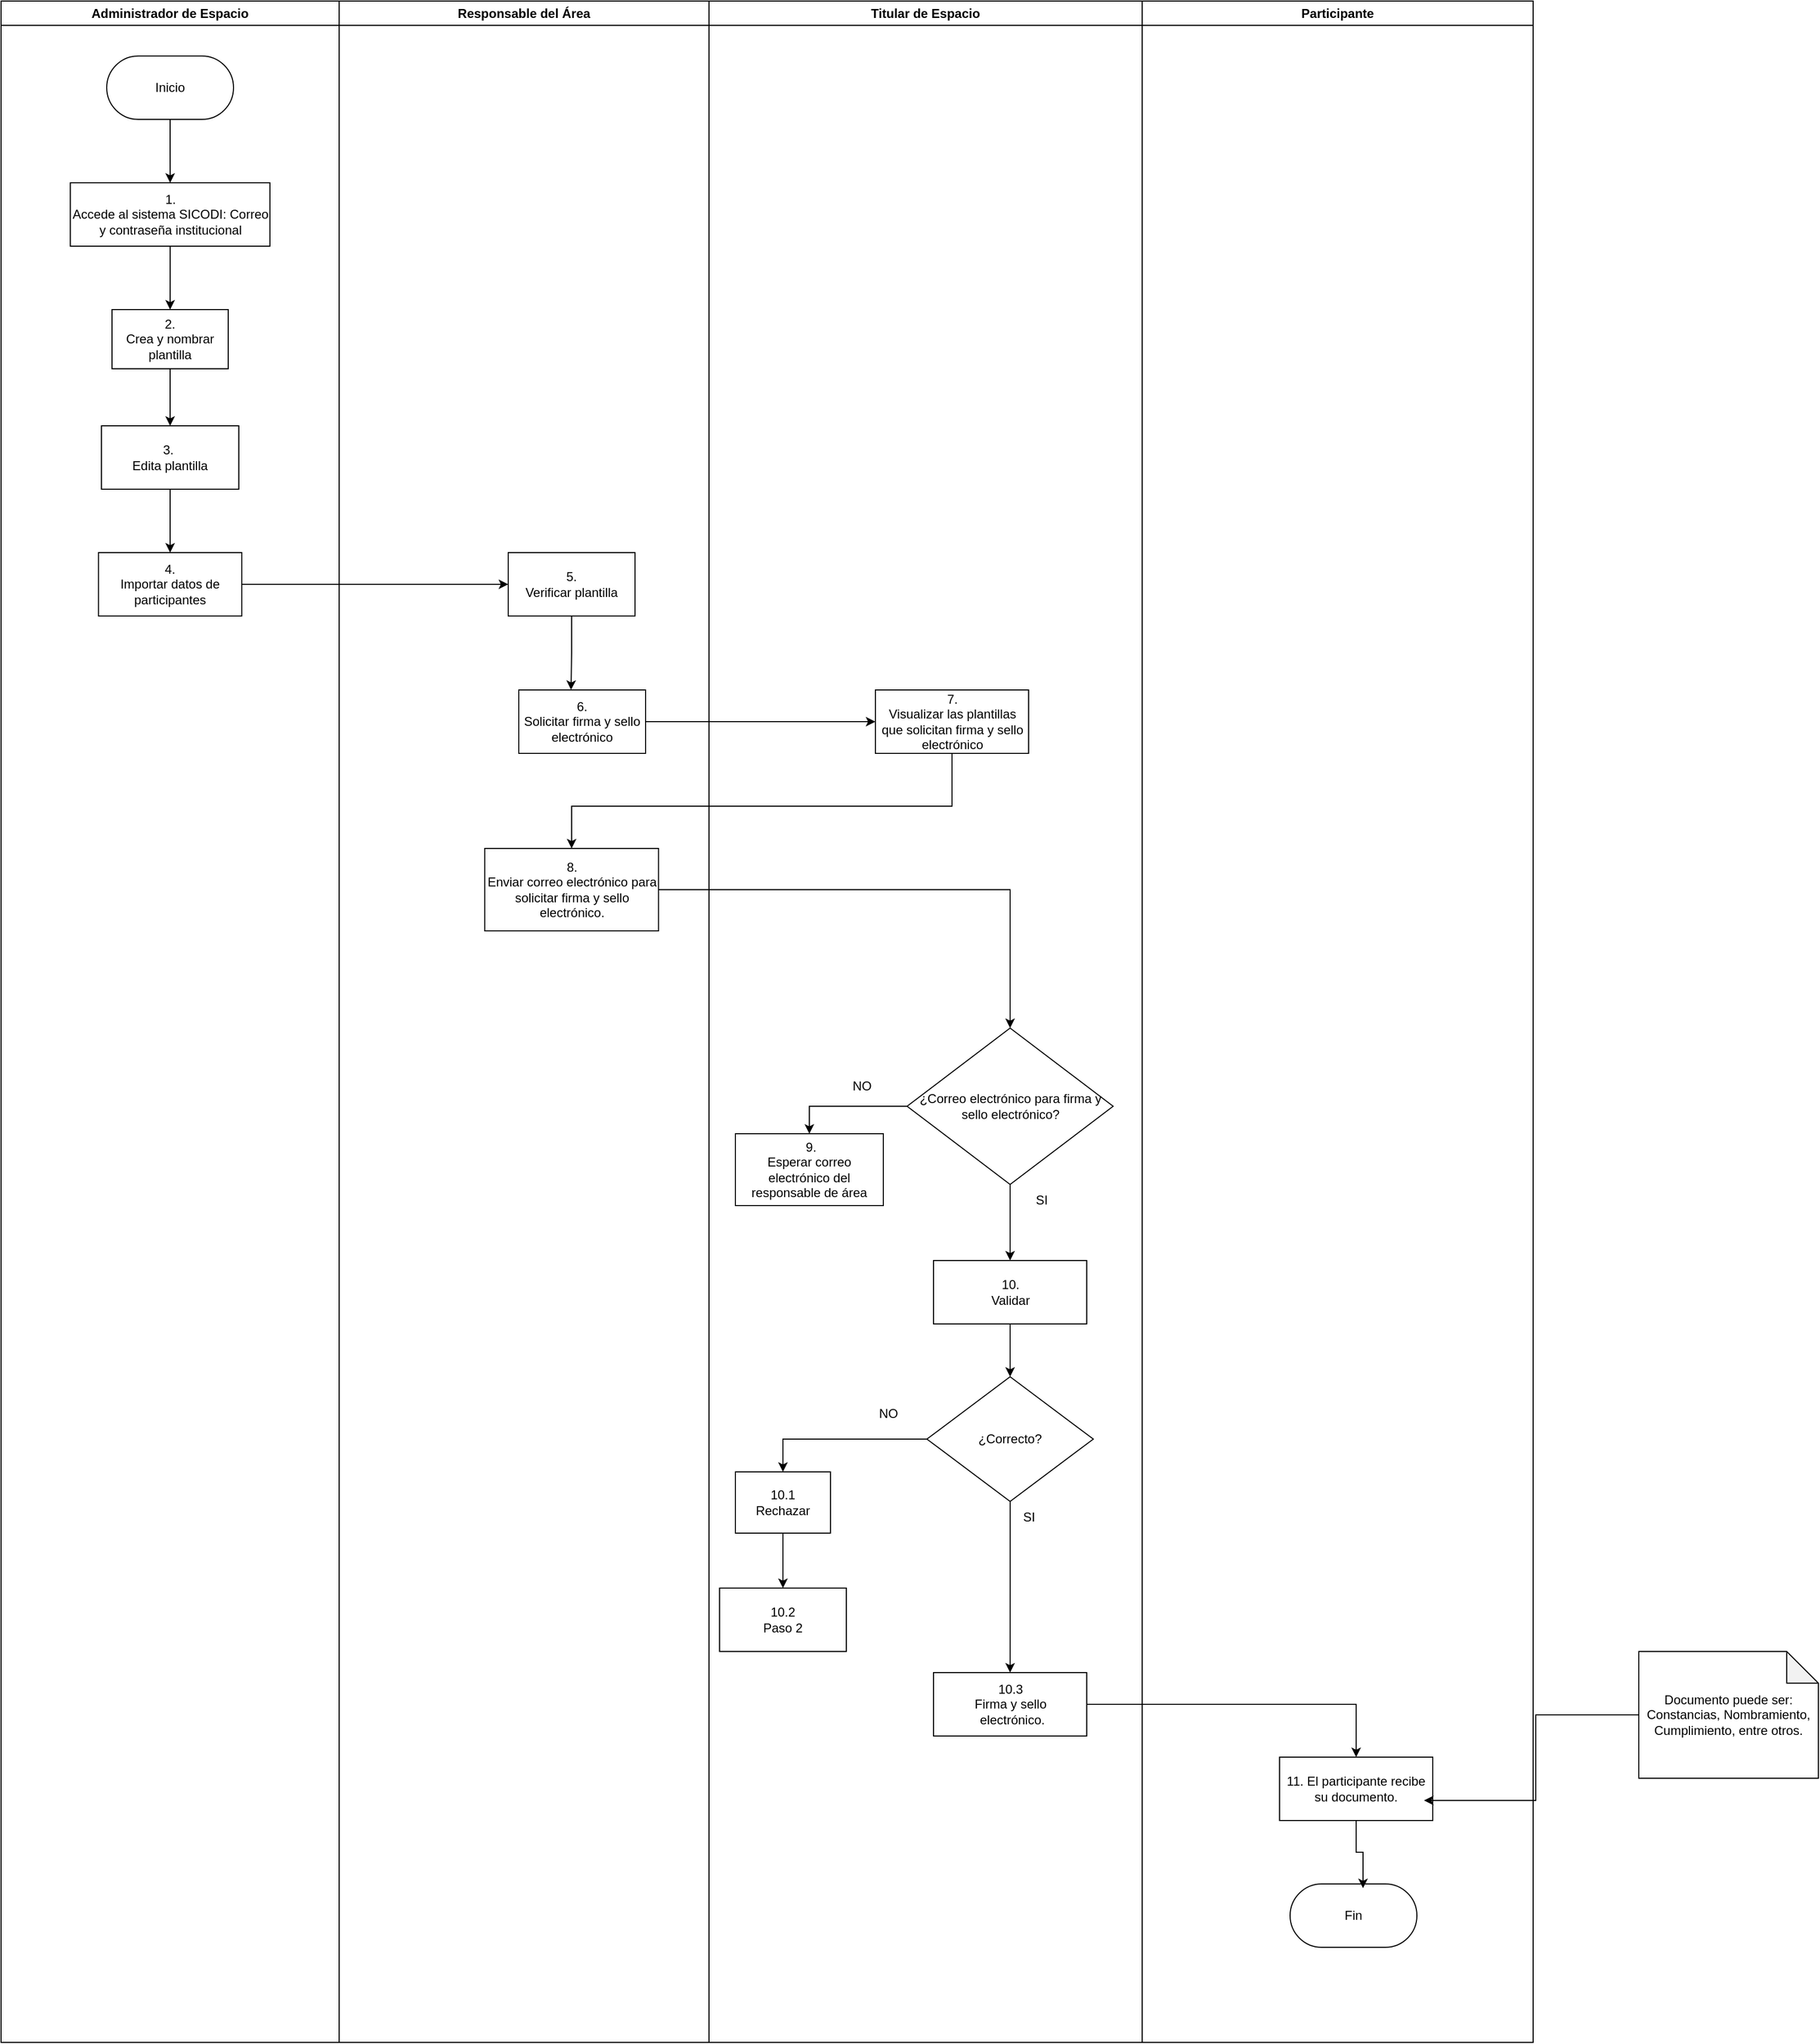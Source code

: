 <mxfile version="26.0.5">
  <diagram name="Page-1" id="e7e014a7-5840-1c2e-5031-d8a46d1fe8dd">
    <mxGraphModel dx="1729" dy="949" grid="1" gridSize="10" guides="1" tooltips="1" connect="1" arrows="1" fold="1" page="1" pageScale="1" pageWidth="1169" pageHeight="826" background="none" math="0" shadow="0">
      <root>
        <mxCell id="0" />
        <mxCell id="1" parent="0" />
        <mxCell id="2" value="Administrador de Espacio" style="swimlane;whiteSpace=wrap" parent="1" vertex="1">
          <mxGeometry y="128" width="320" height="1932" as="geometry" />
        </mxCell>
        <mxCell id="5J1f-jiPpOXVaAHq2X4_-67" style="edgeStyle=orthogonalEdgeStyle;rounded=0;orthogonalLoop=1;jettySize=auto;html=1;" parent="2" source="fzZ7-fXXEc63i02S0-_m-42" target="fzZ7-fXXEc63i02S0-_m-44" edge="1">
          <mxGeometry relative="1" as="geometry" />
        </mxCell>
        <mxCell id="fzZ7-fXXEc63i02S0-_m-42" value="Inicio" style="rounded=1;whiteSpace=wrap;html=1;arcSize=50;" parent="2" vertex="1">
          <mxGeometry x="100.01" y="52" width="120" height="60" as="geometry" />
        </mxCell>
        <mxCell id="5J1f-jiPpOXVaAHq2X4_-68" style="edgeStyle=orthogonalEdgeStyle;rounded=0;orthogonalLoop=1;jettySize=auto;html=1;entryX=0.5;entryY=0;entryDx=0;entryDy=0;" parent="2" source="fzZ7-fXXEc63i02S0-_m-44" target="fzZ7-fXXEc63i02S0-_m-46" edge="1">
          <mxGeometry relative="1" as="geometry" />
        </mxCell>
        <mxCell id="fzZ7-fXXEc63i02S0-_m-44" value="&lt;div align=&quot;center&quot;&gt;1.&lt;br&gt;&lt;/div&gt;&lt;div&gt;Accede al sistema SICODI: Correo y contraseña institucional&lt;/div&gt;" style="rounded=0;whiteSpace=wrap;html=1;" parent="2" vertex="1">
          <mxGeometry x="65.57" y="172" width="188.87" height="60" as="geometry" />
        </mxCell>
        <mxCell id="5J1f-jiPpOXVaAHq2X4_-69" style="edgeStyle=orthogonalEdgeStyle;rounded=0;orthogonalLoop=1;jettySize=auto;html=1;entryX=0.5;entryY=0;entryDx=0;entryDy=0;" parent="2" source="fzZ7-fXXEc63i02S0-_m-46" target="5J1f-jiPpOXVaAHq2X4_-41" edge="1">
          <mxGeometry relative="1" as="geometry" />
        </mxCell>
        <mxCell id="fzZ7-fXXEc63i02S0-_m-46" value="&lt;div&gt;2.&lt;br&gt;&lt;/div&gt;&lt;div&gt;Crea y nombrar plantilla&lt;br&gt;&lt;/div&gt;" style="rounded=0;whiteSpace=wrap;html=1;" parent="2" vertex="1">
          <mxGeometry x="105.01" y="292" width="110" height="56" as="geometry" />
        </mxCell>
        <mxCell id="5J1f-jiPpOXVaAHq2X4_-70" style="edgeStyle=orthogonalEdgeStyle;rounded=0;orthogonalLoop=1;jettySize=auto;html=1;exitX=0.5;exitY=1;exitDx=0;exitDy=0;entryX=0.5;entryY=0;entryDx=0;entryDy=0;" parent="2" source="5J1f-jiPpOXVaAHq2X4_-41" target="5J1f-jiPpOXVaAHq2X4_-42" edge="1">
          <mxGeometry relative="1" as="geometry" />
        </mxCell>
        <mxCell id="5J1f-jiPpOXVaAHq2X4_-41" value="&lt;div&gt;3.&amp;nbsp;&lt;/div&gt;&lt;div&gt;Edita plantilla&lt;/div&gt;" style="rounded=0;whiteSpace=wrap;html=1;" parent="2" vertex="1">
          <mxGeometry x="95.01" y="402" width="130" height="60" as="geometry" />
        </mxCell>
        <mxCell id="5J1f-jiPpOXVaAHq2X4_-42" value="&lt;div&gt;4.&lt;/div&gt;&lt;div&gt;Importar datos de participantes&lt;br&gt;&lt;/div&gt;" style="rounded=0;whiteSpace=wrap;html=1;" parent="2" vertex="1">
          <mxGeometry x="92.23" y="522" width="135.57" height="60" as="geometry" />
        </mxCell>
        <mxCell id="3" value="Responsable del Área" style="swimlane;whiteSpace=wrap" parent="1" vertex="1">
          <mxGeometry x="320" y="128" width="350" height="1932" as="geometry" />
        </mxCell>
        <mxCell id="5J1f-jiPpOXVaAHq2X4_-43" value="&lt;div&gt;5.&lt;/div&gt;&lt;div&gt;Verificar plantilla&lt;br&gt;&lt;/div&gt;" style="rounded=0;whiteSpace=wrap;html=1;" parent="3" vertex="1">
          <mxGeometry x="160" y="522" width="120" height="60" as="geometry" />
        </mxCell>
        <mxCell id="5J1f-jiPpOXVaAHq2X4_-44" value="&lt;div&gt;6.&lt;/div&gt;&lt;div&gt;Solicitar firma y sello electrónico&lt;br&gt;&lt;/div&gt;" style="rounded=0;whiteSpace=wrap;html=1;" parent="3" vertex="1">
          <mxGeometry x="170" y="652" width="120" height="60" as="geometry" />
        </mxCell>
        <mxCell id="5J1f-jiPpOXVaAHq2X4_-45" value="&lt;div&gt;8.&lt;/div&gt;Enviar correo electrónico para solicitar firma y sello electrónico." style="rounded=0;whiteSpace=wrap;html=1;" parent="3" vertex="1">
          <mxGeometry x="137.75" y="802" width="164.5" height="78" as="geometry" />
        </mxCell>
        <mxCell id="5J1f-jiPpOXVaAHq2X4_-72" style="edgeStyle=orthogonalEdgeStyle;rounded=0;orthogonalLoop=1;jettySize=auto;html=1;entryX=0.412;entryY=-0.002;entryDx=0;entryDy=0;entryPerimeter=0;" parent="3" source="5J1f-jiPpOXVaAHq2X4_-43" target="5J1f-jiPpOXVaAHq2X4_-44" edge="1">
          <mxGeometry relative="1" as="geometry" />
        </mxCell>
        <mxCell id="4" value="Titular de Espacio" style="swimlane;whiteSpace=wrap" parent="1" vertex="1">
          <mxGeometry x="670" y="128" width="410" height="1932" as="geometry" />
        </mxCell>
        <mxCell id="5J1f-jiPpOXVaAHq2X4_-46" value="&lt;div&gt;7.&lt;/div&gt;&lt;div&gt;Visualizar las plantillas que solicitan firma y sello electrónico&lt;br&gt;&lt;/div&gt;" style="rounded=0;whiteSpace=wrap;html=1;" parent="4" vertex="1">
          <mxGeometry x="157.5" y="652" width="145" height="60" as="geometry" />
        </mxCell>
        <mxCell id="5J1f-jiPpOXVaAHq2X4_-49" style="edgeStyle=orthogonalEdgeStyle;rounded=0;orthogonalLoop=1;jettySize=auto;html=1;entryX=0.5;entryY=0;entryDx=0;entryDy=0;" parent="4" source="5J1f-jiPpOXVaAHq2X4_-47" target="5J1f-jiPpOXVaAHq2X4_-48" edge="1">
          <mxGeometry relative="1" as="geometry" />
        </mxCell>
        <mxCell id="5J1f-jiPpOXVaAHq2X4_-50" style="edgeStyle=orthogonalEdgeStyle;rounded=0;orthogonalLoop=1;jettySize=auto;html=1;entryX=0.5;entryY=0;entryDx=0;entryDy=0;" parent="4" source="5J1f-jiPpOXVaAHq2X4_-47" target="5J1f-jiPpOXVaAHq2X4_-51" edge="1">
          <mxGeometry relative="1" as="geometry">
            <mxPoint x="285" y="1182" as="targetPoint" />
          </mxGeometry>
        </mxCell>
        <mxCell id="5J1f-jiPpOXVaAHq2X4_-47" value="¿Correo electrónico para firma y sello electrónico?" style="rhombus;whiteSpace=wrap;html=1;" parent="4" vertex="1">
          <mxGeometry x="187.5" y="972" width="195" height="148" as="geometry" />
        </mxCell>
        <mxCell id="5J1f-jiPpOXVaAHq2X4_-48" value="&lt;div&gt;&amp;nbsp;9.&lt;/div&gt;&lt;div&gt;Esperar correo electrónico del responsable de área&lt;/div&gt;" style="rounded=0;whiteSpace=wrap;html=1;" parent="4" vertex="1">
          <mxGeometry x="25" y="1072" width="140" height="68" as="geometry" />
        </mxCell>
        <mxCell id="5J1f-jiPpOXVaAHq2X4_-61" style="edgeStyle=orthogonalEdgeStyle;rounded=0;orthogonalLoop=1;jettySize=auto;html=1;entryX=0.5;entryY=0;entryDx=0;entryDy=0;" parent="4" source="5J1f-jiPpOXVaAHq2X4_-51" target="5J1f-jiPpOXVaAHq2X4_-52" edge="1">
          <mxGeometry relative="1" as="geometry" />
        </mxCell>
        <mxCell id="5J1f-jiPpOXVaAHq2X4_-51" value="10.&lt;br&gt;&lt;div&gt;Validar&lt;/div&gt;" style="rounded=0;whiteSpace=wrap;html=1;" parent="4" vertex="1">
          <mxGeometry x="212.5" y="1192" width="145" height="60" as="geometry" />
        </mxCell>
        <mxCell id="5J1f-jiPpOXVaAHq2X4_-56" style="edgeStyle=orthogonalEdgeStyle;rounded=0;orthogonalLoop=1;jettySize=auto;html=1;entryX=0.5;entryY=0;entryDx=0;entryDy=0;" parent="4" source="5J1f-jiPpOXVaAHq2X4_-52" target="5J1f-jiPpOXVaAHq2X4_-54" edge="1">
          <mxGeometry relative="1" as="geometry" />
        </mxCell>
        <mxCell id="5J1f-jiPpOXVaAHq2X4_-57" style="edgeStyle=orthogonalEdgeStyle;rounded=0;orthogonalLoop=1;jettySize=auto;html=1;" parent="4" source="5J1f-jiPpOXVaAHq2X4_-52" target="5J1f-jiPpOXVaAHq2X4_-53" edge="1">
          <mxGeometry relative="1" as="geometry" />
        </mxCell>
        <mxCell id="5J1f-jiPpOXVaAHq2X4_-52" value="¿Correcto?" style="rhombus;whiteSpace=wrap;html=1;" parent="4" vertex="1">
          <mxGeometry x="206.25" y="1302" width="157.5" height="118" as="geometry" />
        </mxCell>
        <mxCell id="5J1f-jiPpOXVaAHq2X4_-53" value="&lt;div&gt;10.3&lt;/div&gt;&lt;div&gt;Firma y sello&lt;/div&gt;&amp;nbsp;electrónico." style="rounded=0;whiteSpace=wrap;html=1;" parent="4" vertex="1">
          <mxGeometry x="212.5" y="1582" width="145" height="60" as="geometry" />
        </mxCell>
        <mxCell id="5J1f-jiPpOXVaAHq2X4_-58" style="edgeStyle=orthogonalEdgeStyle;rounded=0;orthogonalLoop=1;jettySize=auto;html=1;" parent="4" source="5J1f-jiPpOXVaAHq2X4_-54" target="5J1f-jiPpOXVaAHq2X4_-55" edge="1">
          <mxGeometry relative="1" as="geometry" />
        </mxCell>
        <mxCell id="5J1f-jiPpOXVaAHq2X4_-54" value="&lt;div&gt;10.1&lt;br&gt;&lt;/div&gt;&lt;div&gt;Rechazar&lt;/div&gt;" style="rounded=0;whiteSpace=wrap;html=1;" parent="4" vertex="1">
          <mxGeometry x="25" y="1392" width="90" height="58" as="geometry" />
        </mxCell>
        <mxCell id="5J1f-jiPpOXVaAHq2X4_-55" value="10.2&lt;br&gt;&lt;div&gt;Paso 2&lt;/div&gt;" style="rounded=0;whiteSpace=wrap;html=1;" parent="4" vertex="1">
          <mxGeometry x="10" y="1502" width="120" height="60" as="geometry" />
        </mxCell>
        <mxCell id="TSnaIQm4iTl3TKL8E2NF-4" value="NO" style="text;html=1;align=center;verticalAlign=middle;whiteSpace=wrap;rounded=0;" parent="4" vertex="1">
          <mxGeometry x="115" y="1012" width="60" height="30" as="geometry" />
        </mxCell>
        <mxCell id="TSnaIQm4iTl3TKL8E2NF-5" value="SI" style="text;html=1;align=center;verticalAlign=middle;whiteSpace=wrap;rounded=0;" parent="4" vertex="1">
          <mxGeometry x="285" y="1120" width="60" height="30" as="geometry" />
        </mxCell>
        <mxCell id="TSnaIQm4iTl3TKL8E2NF-6" value="NO" style="text;html=1;align=center;verticalAlign=middle;whiteSpace=wrap;rounded=0;" parent="4" vertex="1">
          <mxGeometry x="140" y="1322" width="60" height="30" as="geometry" />
        </mxCell>
        <mxCell id="TSnaIQm4iTl3TKL8E2NF-8" value="SI" style="text;html=1;align=center;verticalAlign=middle;whiteSpace=wrap;rounded=0;" parent="4" vertex="1">
          <mxGeometry x="272.5" y="1420" width="60" height="30" as="geometry" />
        </mxCell>
        <mxCell id="5J1f-jiPpOXVaAHq2X4_-62" style="edgeStyle=orthogonalEdgeStyle;rounded=0;orthogonalLoop=1;jettySize=auto;html=1;" parent="1" source="5J1f-jiPpOXVaAHq2X4_-44" target="5J1f-jiPpOXVaAHq2X4_-46" edge="1">
          <mxGeometry relative="1" as="geometry" />
        </mxCell>
        <mxCell id="5J1f-jiPpOXVaAHq2X4_-65" value="" style="endArrow=classic;html=1;rounded=0;exitX=0.5;exitY=1;exitDx=0;exitDy=0;entryX=0.5;entryY=0;entryDx=0;entryDy=0;" parent="1" source="5J1f-jiPpOXVaAHq2X4_-46" target="5J1f-jiPpOXVaAHq2X4_-45" edge="1">
          <mxGeometry width="50" height="50" relative="1" as="geometry">
            <mxPoint x="1100" y="1020" as="sourcePoint" />
            <mxPoint x="1150" y="970" as="targetPoint" />
            <Array as="points">
              <mxPoint x="900" y="890" />
              <mxPoint x="540" y="890" />
            </Array>
          </mxGeometry>
        </mxCell>
        <mxCell id="5J1f-jiPpOXVaAHq2X4_-71" style="edgeStyle=orthogonalEdgeStyle;rounded=0;orthogonalLoop=1;jettySize=auto;html=1;entryX=0;entryY=0.5;entryDx=0;entryDy=0;" parent="1" source="5J1f-jiPpOXVaAHq2X4_-42" target="5J1f-jiPpOXVaAHq2X4_-43" edge="1">
          <mxGeometry relative="1" as="geometry" />
        </mxCell>
        <mxCell id="5J1f-jiPpOXVaAHq2X4_-74" style="edgeStyle=orthogonalEdgeStyle;rounded=0;orthogonalLoop=1;jettySize=auto;html=1;entryX=0.5;entryY=0;entryDx=0;entryDy=0;" parent="1" source="5J1f-jiPpOXVaAHq2X4_-45" target="5J1f-jiPpOXVaAHq2X4_-47" edge="1">
          <mxGeometry relative="1" as="geometry" />
        </mxCell>
        <mxCell id="TSnaIQm4iTl3TKL8E2NF-31" value="Participante" style="swimlane;whiteSpace=wrap;html=1;" parent="1" vertex="1">
          <mxGeometry x="1080" y="128" width="370" height="1932" as="geometry" />
        </mxCell>
        <mxCell id="5J1f-jiPpOXVaAHq2X4_-76" value="Fin" style="rounded=1;whiteSpace=wrap;html=1;arcSize=50;" parent="TSnaIQm4iTl3TKL8E2NF-31" vertex="1">
          <mxGeometry x="140" y="1782" width="120" height="60" as="geometry" />
        </mxCell>
        <mxCell id="TSnaIQm4iTl3TKL8E2NF-32" value="11. El participante recibe su documento. " style="rounded=0;whiteSpace=wrap;html=1;" parent="TSnaIQm4iTl3TKL8E2NF-31" vertex="1">
          <mxGeometry x="130" y="1662" width="145" height="60" as="geometry" />
        </mxCell>
        <mxCell id="TSnaIQm4iTl3TKL8E2NF-35" style="edgeStyle=orthogonalEdgeStyle;rounded=0;orthogonalLoop=1;jettySize=auto;html=1;entryX=0.575;entryY=0.067;entryDx=0;entryDy=0;entryPerimeter=0;" parent="TSnaIQm4iTl3TKL8E2NF-31" source="TSnaIQm4iTl3TKL8E2NF-32" target="5J1f-jiPpOXVaAHq2X4_-76" edge="1">
          <mxGeometry relative="1" as="geometry" />
        </mxCell>
        <mxCell id="TSnaIQm4iTl3TKL8E2NF-36" style="edgeStyle=orthogonalEdgeStyle;rounded=0;orthogonalLoop=1;jettySize=auto;html=1;entryX=0.943;entryY=0.683;entryDx=0;entryDy=0;entryPerimeter=0;" parent="1" source="TSnaIQm4iTl3TKL8E2NF-33" edge="1" target="TSnaIQm4iTl3TKL8E2NF-32">
          <mxGeometry relative="1" as="geometry">
            <mxPoint x="1520" y="1830" as="targetPoint" />
          </mxGeometry>
        </mxCell>
        <mxCell id="TSnaIQm4iTl3TKL8E2NF-33" value="Documento puede ser: Constancias, Nombramiento, Cumplimiento, entre otros." style="shape=note;whiteSpace=wrap;html=1;backgroundOutline=1;darkOpacity=0.05;" parent="1" vertex="1">
          <mxGeometry x="1550" y="1690" width="170" height="120" as="geometry" />
        </mxCell>
        <mxCell id="TSnaIQm4iTl3TKL8E2NF-34" style="edgeStyle=orthogonalEdgeStyle;rounded=0;orthogonalLoop=1;jettySize=auto;html=1;" parent="1" source="5J1f-jiPpOXVaAHq2X4_-53" target="TSnaIQm4iTl3TKL8E2NF-32" edge="1">
          <mxGeometry relative="1" as="geometry" />
        </mxCell>
      </root>
    </mxGraphModel>
  </diagram>
</mxfile>
